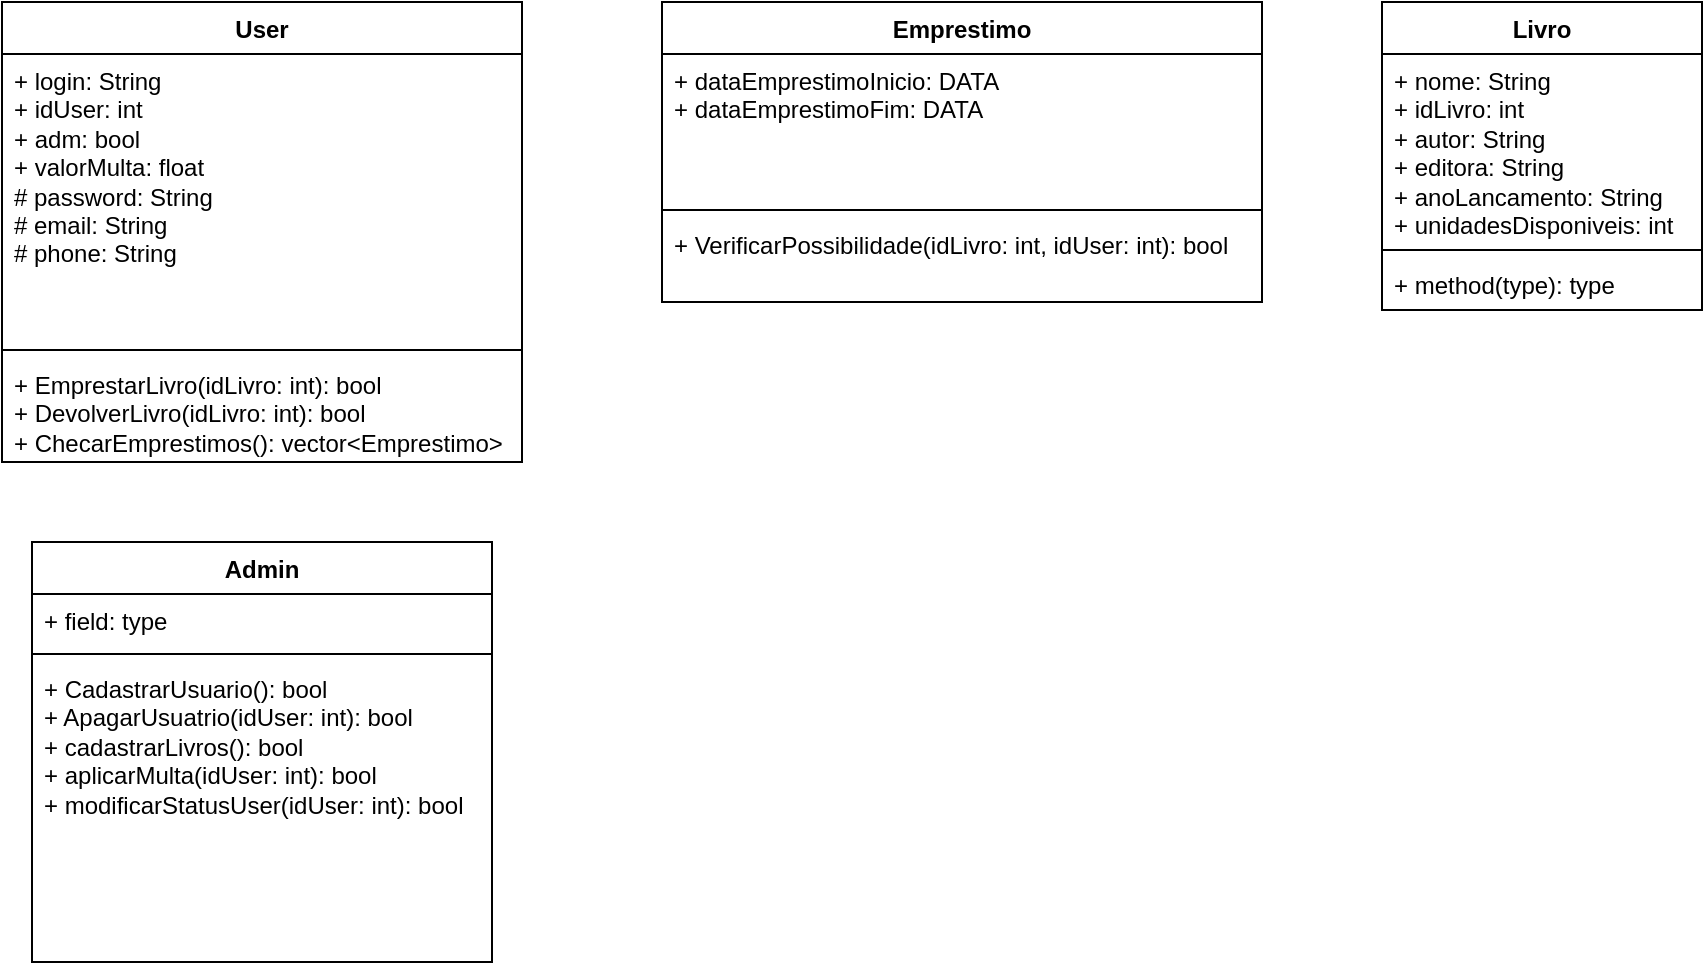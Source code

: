 <mxfile version="24.4.4" type="github">
  <diagram name="Página-1" id="ntha0vDGk8QH1R2kDH7f">
    <mxGraphModel dx="880" dy="460" grid="1" gridSize="10" guides="1" tooltips="1" connect="1" arrows="1" fold="1" page="1" pageScale="1" pageWidth="1169" pageHeight="827" math="0" shadow="0">
      <root>
        <mxCell id="0" />
        <mxCell id="1" parent="0" />
        <mxCell id="v7Bx9ESIPNU5SMYb1CD--1" value="User" style="swimlane;fontStyle=1;align=center;verticalAlign=top;childLayout=stackLayout;horizontal=1;startSize=26;horizontalStack=0;resizeParent=1;resizeParentMax=0;resizeLast=0;collapsible=1;marginBottom=0;whiteSpace=wrap;html=1;" vertex="1" parent="1">
          <mxGeometry x="50" y="50" width="260" height="230" as="geometry" />
        </mxCell>
        <mxCell id="v7Bx9ESIPNU5SMYb1CD--2" value="&lt;div style=&quot;&quot;&gt;&lt;span style=&quot;background-color: initial;&quot;&gt;+ login: String&lt;/span&gt;&lt;/div&gt;&lt;div&gt;&lt;div style=&quot;&quot;&gt;&lt;span style=&quot;background-color: initial;&quot;&gt;+ idUser: int&lt;/span&gt;&lt;/div&gt;&lt;div&gt;&lt;div style=&quot;&quot;&gt;&lt;span style=&quot;background-color: initial;&quot;&gt;+ adm: bool&lt;/span&gt;&lt;/div&gt;&lt;div style=&quot;&quot;&gt;+ valorMulta: float&lt;/div&gt;&lt;div style=&quot;&quot;&gt;# password: String&lt;/div&gt;&lt;div style=&quot;&quot;&gt;# email: String&lt;/div&gt;&lt;div style=&quot;&quot;&gt;# phone: String&lt;/div&gt;&lt;/div&gt;&lt;/div&gt;" style="text;strokeColor=none;fillColor=none;align=left;verticalAlign=top;spacingLeft=4;spacingRight=4;overflow=hidden;rotatable=0;points=[[0,0.5],[1,0.5]];portConstraint=eastwest;whiteSpace=wrap;html=1;" vertex="1" parent="v7Bx9ESIPNU5SMYb1CD--1">
          <mxGeometry y="26" width="260" height="144" as="geometry" />
        </mxCell>
        <mxCell id="v7Bx9ESIPNU5SMYb1CD--3" value="" style="line;strokeWidth=1;fillColor=none;align=left;verticalAlign=middle;spacingTop=-1;spacingLeft=3;spacingRight=3;rotatable=0;labelPosition=right;points=[];portConstraint=eastwest;strokeColor=inherit;" vertex="1" parent="v7Bx9ESIPNU5SMYb1CD--1">
          <mxGeometry y="170" width="260" height="8" as="geometry" />
        </mxCell>
        <mxCell id="v7Bx9ESIPNU5SMYb1CD--4" value="+ EmprestarLivro(idLivro: int): bool&lt;div&gt;+ DevolverLivro(idLivro: int): bool&lt;/div&gt;&lt;div&gt;+ ChecarEmprestimos(): vector&amp;lt;Emprestimo&amp;gt;&lt;/div&gt;" style="text;strokeColor=none;fillColor=none;align=left;verticalAlign=top;spacingLeft=4;spacingRight=4;overflow=hidden;rotatable=0;points=[[0,0.5],[1,0.5]];portConstraint=eastwest;whiteSpace=wrap;html=1;" vertex="1" parent="v7Bx9ESIPNU5SMYb1CD--1">
          <mxGeometry y="178" width="260" height="52" as="geometry" />
        </mxCell>
        <mxCell id="v7Bx9ESIPNU5SMYb1CD--5" value="Livro" style="swimlane;fontStyle=1;align=center;verticalAlign=top;childLayout=stackLayout;horizontal=1;startSize=26;horizontalStack=0;resizeParent=1;resizeParentMax=0;resizeLast=0;collapsible=1;marginBottom=0;whiteSpace=wrap;html=1;" vertex="1" parent="1">
          <mxGeometry x="740" y="50" width="160" height="154" as="geometry" />
        </mxCell>
        <mxCell id="v7Bx9ESIPNU5SMYb1CD--6" value="+ nome: String&lt;div&gt;+ idLivro: int&lt;/div&gt;&lt;div&gt;+ autor: String&lt;/div&gt;&lt;div&gt;+ editora: String&lt;/div&gt;&lt;div&gt;+ anoLancamento: String&lt;/div&gt;&lt;div&gt;+ unidadesDisponiveis: int&lt;/div&gt;" style="text;strokeColor=none;fillColor=none;align=left;verticalAlign=top;spacingLeft=4;spacingRight=4;overflow=hidden;rotatable=0;points=[[0,0.5],[1,0.5]];portConstraint=eastwest;whiteSpace=wrap;html=1;" vertex="1" parent="v7Bx9ESIPNU5SMYb1CD--5">
          <mxGeometry y="26" width="160" height="94" as="geometry" />
        </mxCell>
        <mxCell id="v7Bx9ESIPNU5SMYb1CD--7" value="" style="line;strokeWidth=1;fillColor=none;align=left;verticalAlign=middle;spacingTop=-1;spacingLeft=3;spacingRight=3;rotatable=0;labelPosition=right;points=[];portConstraint=eastwest;strokeColor=inherit;" vertex="1" parent="v7Bx9ESIPNU5SMYb1CD--5">
          <mxGeometry y="120" width="160" height="8" as="geometry" />
        </mxCell>
        <mxCell id="v7Bx9ESIPNU5SMYb1CD--8" value="+ method(type): type" style="text;strokeColor=none;fillColor=none;align=left;verticalAlign=top;spacingLeft=4;spacingRight=4;overflow=hidden;rotatable=0;points=[[0,0.5],[1,0.5]];portConstraint=eastwest;whiteSpace=wrap;html=1;" vertex="1" parent="v7Bx9ESIPNU5SMYb1CD--5">
          <mxGeometry y="128" width="160" height="26" as="geometry" />
        </mxCell>
        <mxCell id="v7Bx9ESIPNU5SMYb1CD--13" value="Admin" style="swimlane;fontStyle=1;align=center;verticalAlign=top;childLayout=stackLayout;horizontal=1;startSize=26;horizontalStack=0;resizeParent=1;resizeParentMax=0;resizeLast=0;collapsible=1;marginBottom=0;whiteSpace=wrap;html=1;" vertex="1" parent="1">
          <mxGeometry x="65" y="320" width="230" height="210" as="geometry" />
        </mxCell>
        <mxCell id="v7Bx9ESIPNU5SMYb1CD--14" value="+ field: type" style="text;strokeColor=none;fillColor=none;align=left;verticalAlign=top;spacingLeft=4;spacingRight=4;overflow=hidden;rotatable=0;points=[[0,0.5],[1,0.5]];portConstraint=eastwest;whiteSpace=wrap;html=1;" vertex="1" parent="v7Bx9ESIPNU5SMYb1CD--13">
          <mxGeometry y="26" width="230" height="26" as="geometry" />
        </mxCell>
        <mxCell id="v7Bx9ESIPNU5SMYb1CD--15" value="" style="line;strokeWidth=1;fillColor=none;align=left;verticalAlign=middle;spacingTop=-1;spacingLeft=3;spacingRight=3;rotatable=0;labelPosition=right;points=[];portConstraint=eastwest;strokeColor=inherit;" vertex="1" parent="v7Bx9ESIPNU5SMYb1CD--13">
          <mxGeometry y="52" width="230" height="8" as="geometry" />
        </mxCell>
        <mxCell id="v7Bx9ESIPNU5SMYb1CD--16" value="+ CadastrarUsuario(): bool&lt;div&gt;+ ApagarUsuatrio(idUser: int): bool&lt;/div&gt;&lt;div&gt;+ cadastrarLivros(): bool&lt;/div&gt;&lt;div&gt;+ aplicarMulta(idUser: int): bool&lt;/div&gt;&lt;div&gt;+ modificarStatusUser(idUser: int): bool&lt;/div&gt;" style="text;strokeColor=none;fillColor=none;align=left;verticalAlign=top;spacingLeft=4;spacingRight=4;overflow=hidden;rotatable=0;points=[[0,0.5],[1,0.5]];portConstraint=eastwest;whiteSpace=wrap;html=1;" vertex="1" parent="v7Bx9ESIPNU5SMYb1CD--13">
          <mxGeometry y="60" width="230" height="150" as="geometry" />
        </mxCell>
        <mxCell id="v7Bx9ESIPNU5SMYb1CD--17" value="Emprestimo" style="swimlane;fontStyle=1;align=center;verticalAlign=top;childLayout=stackLayout;horizontal=1;startSize=26;horizontalStack=0;resizeParent=1;resizeParentMax=0;resizeLast=0;collapsible=1;marginBottom=0;whiteSpace=wrap;html=1;" vertex="1" parent="1">
          <mxGeometry x="380" y="50" width="300" height="150" as="geometry" />
        </mxCell>
        <mxCell id="v7Bx9ESIPNU5SMYb1CD--18" value="&lt;div&gt;+ dataEmprestimoInicio: DATA&lt;/div&gt;&lt;div&gt;+ dataEmprestimoFim: DATA&lt;/div&gt;" style="text;strokeColor=none;fillColor=none;align=left;verticalAlign=top;spacingLeft=4;spacingRight=4;overflow=hidden;rotatable=0;points=[[0,0.5],[1,0.5]];portConstraint=eastwest;whiteSpace=wrap;html=1;" vertex="1" parent="v7Bx9ESIPNU5SMYb1CD--17">
          <mxGeometry y="26" width="300" height="74" as="geometry" />
        </mxCell>
        <mxCell id="v7Bx9ESIPNU5SMYb1CD--19" value="" style="line;strokeWidth=1;fillColor=none;align=left;verticalAlign=middle;spacingTop=-1;spacingLeft=3;spacingRight=3;rotatable=0;labelPosition=right;points=[];portConstraint=eastwest;strokeColor=inherit;" vertex="1" parent="v7Bx9ESIPNU5SMYb1CD--17">
          <mxGeometry y="100" width="300" height="8" as="geometry" />
        </mxCell>
        <mxCell id="v7Bx9ESIPNU5SMYb1CD--20" value="+ VerificarPossibilidade(idLivro: int, idUser: int): bool" style="text;strokeColor=none;fillColor=none;align=left;verticalAlign=top;spacingLeft=4;spacingRight=4;overflow=hidden;rotatable=0;points=[[0,0.5],[1,0.5]];portConstraint=eastwest;whiteSpace=wrap;html=1;" vertex="1" parent="v7Bx9ESIPNU5SMYb1CD--17">
          <mxGeometry y="108" width="300" height="42" as="geometry" />
        </mxCell>
      </root>
    </mxGraphModel>
  </diagram>
</mxfile>
